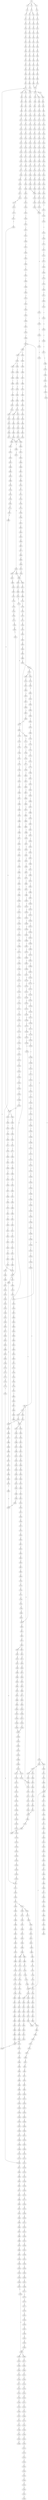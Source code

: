 strict digraph  {
	S0 -> S1 [ label = A ];
	S0 -> S2 [ label = C ];
	S0 -> S3 [ label = T ];
	S1 -> S4 [ label = C ];
	S2 -> S5 [ label = C ];
	S3 -> S6 [ label = C ];
	S4 -> S7 [ label = C ];
	S5 -> S8 [ label = G ];
	S5 -> S9 [ label = C ];
	S6 -> S10 [ label = C ];
	S7 -> S11 [ label = C ];
	S8 -> S12 [ label = G ];
	S9 -> S13 [ label = C ];
	S10 -> S14 [ label = C ];
	S11 -> S15 [ label = C ];
	S12 -> S16 [ label = C ];
	S13 -> S17 [ label = C ];
	S14 -> S18 [ label = C ];
	S15 -> S19 [ label = C ];
	S16 -> S20 [ label = A ];
	S17 -> S21 [ label = A ];
	S18 -> S22 [ label = A ];
	S19 -> S23 [ label = C ];
	S20 -> S24 [ label = C ];
	S21 -> S25 [ label = C ];
	S22 -> S26 [ label = C ];
	S23 -> S27 [ label = T ];
	S24 -> S28 [ label = T ];
	S25 -> S29 [ label = T ];
	S26 -> S30 [ label = T ];
	S27 -> S31 [ label = T ];
	S28 -> S32 [ label = T ];
	S29 -> S33 [ label = T ];
	S30 -> S34 [ label = T ];
	S31 -> S35 [ label = C ];
	S32 -> S36 [ label = C ];
	S33 -> S37 [ label = T ];
	S34 -> S38 [ label = G ];
	S35 -> S39 [ label = A ];
	S36 -> S40 [ label = A ];
	S37 -> S41 [ label = A ];
	S38 -> S42 [ label = A ];
	S39 -> S43 [ label = G ];
	S40 -> S44 [ label = G ];
	S41 -> S45 [ label = G ];
	S42 -> S46 [ label = G ];
	S43 -> S47 [ label = A ];
	S44 -> S48 [ label = C ];
	S45 -> S49 [ label = C ];
	S46 -> S50 [ label = C ];
	S47 -> S51 [ label = G ];
	S48 -> S52 [ label = C ];
	S49 -> S53 [ label = C ];
	S50 -> S54 [ label = C ];
	S51 -> S55 [ label = G ];
	S52 -> S56 [ label = G ];
	S53 -> S57 [ label = G ];
	S54 -> S58 [ label = G ];
	S55 -> S59 [ label = T ];
	S56 -> S60 [ label = C ];
	S57 -> S61 [ label = T ];
	S58 -> S62 [ label = C ];
	S59 -> S63 [ label = C ];
	S60 -> S64 [ label = C ];
	S61 -> S65 [ label = C ];
	S62 -> S66 [ label = C ];
	S63 -> S67 [ label = C ];
	S64 -> S68 [ label = C ];
	S65 -> S69 [ label = C ];
	S66 -> S70 [ label = C ];
	S67 -> S71 [ label = C ];
	S68 -> S72 [ label = C ];
	S69 -> S73 [ label = C ];
	S70 -> S72 [ label = C ];
	S71 -> S74 [ label = T ];
	S71 -> S75 [ label = A ];
	S71 -> S76 [ label = G ];
	S72 -> S77 [ label = T ];
	S73 -> S78 [ label = A ];
	S74 -> S79 [ label = T ];
	S75 -> S80 [ label = G ];
	S76 -> S81 [ label = G ];
	S77 -> S82 [ label = T ];
	S77 -> S83 [ label = C ];
	S78 -> S84 [ label = C ];
	S79 -> S85 [ label = C ];
	S80 -> S86 [ label = A ];
	S81 -> S87 [ label = A ];
	S82 -> S88 [ label = C ];
	S83 -> S89 [ label = C ];
	S84 -> S90 [ label = C ];
	S85 -> S91 [ label = T ];
	S86 -> S92 [ label = G ];
	S87 -> S93 [ label = G ];
	S88 -> S94 [ label = A ];
	S89 -> S95 [ label = A ];
	S90 -> S96 [ label = A ];
	S91 -> S97 [ label = C ];
	S92 -> S98 [ label = C ];
	S93 -> S99 [ label = G ];
	S94 -> S100 [ label = C ];
	S95 -> S101 [ label = C ];
	S96 -> S102 [ label = C ];
	S97 -> S103 [ label = G ];
	S98 -> S104 [ label = C ];
	S99 -> S105 [ label = C ];
	S100 -> S106 [ label = G ];
	S101 -> S107 [ label = C ];
	S102 -> S108 [ label = C ];
	S103 -> S109 [ label = T ];
	S104 -> S110 [ label = A ];
	S105 -> S111 [ label = G ];
	S106 -> S112 [ label = C ];
	S107 -> S113 [ label = C ];
	S108 -> S114 [ label = G ];
	S109 -> S115 [ label = A ];
	S110 -> S116 [ label = C ];
	S111 -> S117 [ label = T ];
	S112 -> S118 [ label = T ];
	S113 -> S119 [ label = G ];
	S114 -> S120 [ label = A ];
	S115 -> S121 [ label = C ];
	S116 -> S122 [ label = G ];
	S117 -> S123 [ label = G ];
	S118 -> S124 [ label = C ];
	S119 -> S125 [ label = C ];
	S120 -> S126 [ label = T ];
	S121 -> S127 [ label = G ];
	S122 -> S128 [ label = G ];
	S123 -> S129 [ label = G ];
	S124 -> S130 [ label = C ];
	S125 -> S131 [ label = C ];
	S126 -> S132 [ label = C ];
	S127 -> S133 [ label = G ];
	S128 -> S134 [ label = T ];
	S129 -> S135 [ label = T ];
	S130 -> S136 [ label = G ];
	S131 -> S137 [ label = G ];
	S132 -> S138 [ label = G ];
	S133 -> S139 [ label = C ];
	S134 -> S140 [ label = T ];
	S135 -> S141 [ label = A ];
	S136 -> S142 [ label = G ];
	S137 -> S143 [ label = G ];
	S138 -> S144 [ label = G ];
	S139 -> S145 [ label = T ];
	S140 -> S146 [ label = A ];
	S141 -> S147 [ label = T ];
	S142 -> S148 [ label = T ];
	S143 -> S149 [ label = T ];
	S144 -> S150 [ label = T ];
	S145 -> S151 [ label = A ];
	S146 -> S152 [ label = C ];
	S147 -> S153 [ label = G ];
	S148 -> S154 [ label = T ];
	S149 -> S155 [ label = C ];
	S150 -> S156 [ label = T ];
	S151 -> S157 [ label = C ];
	S152 -> S158 [ label = T ];
	S153 -> S159 [ label = A ];
	S154 -> S160 [ label = G ];
	S155 -> S161 [ label = C ];
	S156 -> S162 [ label = C ];
	S157 -> S163 [ label = T ];
	S158 -> S164 [ label = G ];
	S159 -> S165 [ label = G ];
	S160 -> S166 [ label = C ];
	S161 -> S167 [ label = C ];
	S162 -> S168 [ label = C ];
	S163 -> S169 [ label = G ];
	S164 -> S170 [ label = C ];
	S165 -> S171 [ label = C ];
	S166 -> S172 [ label = A ];
	S167 -> S173 [ label = A ];
	S168 -> S174 [ label = A ];
	S169 -> S175 [ label = G ];
	S170 -> S176 [ label = A ];
	S171 -> S177 [ label = G ];
	S172 -> S178 [ label = C ];
	S173 -> S179 [ label = G ];
	S174 -> S180 [ label = G ];
	S175 -> S181 [ label = T ];
	S176 -> S182 [ label = G ];
	S177 -> S183 [ label = G ];
	S178 -> S184 [ label = T ];
	S179 -> S185 [ label = T ];
	S180 -> S186 [ label = T ];
	S181 -> S187 [ label = G ];
	S182 -> S188 [ label = A ];
	S183 -> S189 [ label = T ];
	S184 -> S190 [ label = G ];
	S185 -> S191 [ label = G ];
	S186 -> S192 [ label = G ];
	S187 -> S193 [ label = C ];
	S188 -> S194 [ label = C ];
	S189 -> S195 [ label = C ];
	S190 -> S196 [ label = G ];
	S191 -> S197 [ label = G ];
	S192 -> S198 [ label = G ];
	S193 -> S199 [ label = T ];
	S194 -> S200 [ label = G ];
	S195 -> S201 [ label = G ];
	S196 -> S202 [ label = T ];
	S197 -> S203 [ label = T ];
	S198 -> S204 [ label = T ];
	S199 -> S205 [ label = A ];
	S200 -> S206 [ label = G ];
	S201 -> S207 [ label = C ];
	S202 -> S208 [ label = C ];
	S203 -> S209 [ label = C ];
	S204 -> S209 [ label = C ];
	S205 -> S210 [ label = C ];
	S206 -> S211 [ label = A ];
	S207 -> S212 [ label = A ];
	S208 -> S213 [ label = G ];
	S209 -> S214 [ label = G ];
	S210 -> S215 [ label = T ];
	S211 -> S216 [ label = C ];
	S212 -> S217 [ label = C ];
	S213 -> S218 [ label = T ];
	S214 -> S219 [ label = T ];
	S215 -> S220 [ label = G ];
	S216 -> S221 [ label = A ];
	S217 -> S222 [ label = G ];
	S218 -> S223 [ label = C ];
	S219 -> S224 [ label = C ];
	S220 -> S225 [ label = T ];
	S221 -> S226 [ label = C ];
	S222 -> S227 [ label = C ];
	S223 -> S228 [ label = C ];
	S224 -> S228 [ label = C ];
	S225 -> S229 [ label = A ];
	S226 -> S230 [ label = A ];
	S227 -> S231 [ label = G ];
	S228 -> S232 [ label = G ];
	S229 -> S233 [ label = A ];
	S230 -> S234 [ label = C ];
	S231 -> S235 [ label = C ];
	S232 -> S236 [ label = T ];
	S233 -> S237 [ label = C ];
	S234 -> S238 [ label = C ];
	S235 -> S239 [ label = G ];
	S236 -> S240 [ label = C ];
	S237 -> S241 [ label = A ];
	S238 -> S242 [ label = T ];
	S239 -> S243 [ label = C ];
	S239 -> S244 [ label = G ];
	S240 -> S245 [ label = A ];
	S241 -> S246 [ label = C ];
	S242 -> S247 [ label = C ];
	S243 -> S248 [ label = G ];
	S244 -> S249 [ label = C ];
	S245 -> S250 [ label = C ];
	S246 -> S251 [ label = A ];
	S247 -> S252 [ label = T ];
	S248 -> S253 [ label = T ];
	S249 -> S254 [ label = T ];
	S250 -> S255 [ label = C ];
	S251 -> S256 [ label = C ];
	S252 -> S257 [ label = A ];
	S253 -> S258 [ label = C ];
	S254 -> S259 [ label = G ];
	S255 -> S260 [ label = C ];
	S255 -> S261 [ label = G ];
	S256 -> S262 [ label = G ];
	S257 -> S263 [ label = G ];
	S258 -> S264 [ label = G ];
	S259 -> S265 [ label = G ];
	S260 -> S266 [ label = T ];
	S261 -> S267 [ label = A ];
	S262 -> S268 [ label = C ];
	S263 -> S269 [ label = A ];
	S264 -> S270 [ label = A ];
	S265 -> S271 [ label = A ];
	S266 -> S272 [ label = G ];
	S267 -> S273 [ label = A ];
	S267 -> S274 [ label = G ];
	S268 -> S275 [ label = T ];
	S269 -> S276 [ label = A ];
	S270 -> S277 [ label = C ];
	S271 -> S278 [ label = A ];
	S272 -> S279 [ label = T ];
	S273 -> S280 [ label = T ];
	S274 -> S281 [ label = T ];
	S275 -> S282 [ label = C ];
	S276 -> S283 [ label = C ];
	S277 -> S284 [ label = G ];
	S278 -> S285 [ label = T ];
	S279 -> S286 [ label = C ];
	S280 -> S287 [ label = C ];
	S281 -> S288 [ label = C ];
	S282 -> S289 [ label = C ];
	S283 -> S290 [ label = G ];
	S284 -> S291 [ label = C ];
	S285 -> S292 [ label = G ];
	S286 -> S293 [ label = C ];
	S287 -> S294 [ label = C ];
	S288 -> S295 [ label = C ];
	S289 -> S296 [ label = T ];
	S290 -> S297 [ label = A ];
	S291 -> S298 [ label = G ];
	S292 -> S299 [ label = G ];
	S293 -> S300 [ label = T ];
	S294 -> S301 [ label = T ];
	S295 -> S302 [ label = A ];
	S295 -> S303 [ label = T ];
	S296 -> S304 [ label = A ];
	S297 -> S305 [ label = G ];
	S298 -> S306 [ label = C ];
	S299 -> S307 [ label = G ];
	S300 -> S308 [ label = A ];
	S300 -> S309 [ label = T ];
	S301 -> S310 [ label = C ];
	S302 -> S311 [ label = G ];
	S303 -> S312 [ label = C ];
	S304 -> S313 [ label = G ];
	S305 -> S314 [ label = G ];
	S306 -> S315 [ label = C ];
	S307 -> S316 [ label = G ];
	S308 -> S317 [ label = C ];
	S309 -> S318 [ label = G ];
	S310 -> S319 [ label = G ];
	S311 -> S320 [ label = T ];
	S311 -> S321 [ label = C ];
	S312 -> S322 [ label = G ];
	S313 -> S323 [ label = A ];
	S314 -> S324 [ label = T ];
	S315 -> S325 [ label = T ];
	S316 -> S326 [ label = T ];
	S317 -> S327 [ label = T ];
	S318 -> S328 [ label = A ];
	S318 -> S329 [ label = T ];
	S319 -> S330 [ label = A ];
	S320 -> S331 [ label = A ];
	S321 -> S332 [ label = T ];
	S322 -> S333 [ label = A ];
	S323 -> S334 [ label = A ];
	S324 -> S335 [ label = G ];
	S325 -> S336 [ label = C ];
	S326 -> S337 [ label = C ];
	S327 -> S338 [ label = A ];
	S328 -> S339 [ label = A ];
	S329 -> S340 [ label = A ];
	S330 -> S341 [ label = A ];
	S331 -> S342 [ label = G ];
	S332 -> S343 [ label = T ];
	S333 -> S344 [ label = A ];
	S334 -> S345 [ label = C ];
	S335 -> S346 [ label = T ];
	S336 -> S347 [ label = G ];
	S337 -> S348 [ label = C ];
	S338 -> S349 [ label = C ];
	S339 -> S350 [ label = C ];
	S340 -> S351 [ label = G ];
	S341 -> S352 [ label = C ];
	S342 -> S353 [ label = G ];
	S342 -> S354 [ label = C ];
	S343 -> S355 [ label = C ];
	S344 -> S352 [ label = C ];
	S345 -> S356 [ label = T ];
	S346 -> S357 [ label = C ];
	S347 -> S358 [ label = G ];
	S348 -> S359 [ label = G ];
	S349 -> S360 [ label = C ];
	S350 -> S361 [ label = T ];
	S351 -> S362 [ label = G ];
	S352 -> S363 [ label = T ];
	S353 -> S364 [ label = G ];
	S354 -> S365 [ label = T ];
	S355 -> S366 [ label = A ];
	S356 -> S367 [ label = T ];
	S357 -> S368 [ label = C ];
	S358 -> S369 [ label = G ];
	S359 -> S370 [ label = C ];
	S360 -> S371 [ label = A ];
	S361 -> S372 [ label = T ];
	S362 -> S373 [ label = A ];
	S363 -> S374 [ label = T ];
	S364 -> S375 [ label = T ];
	S365 -> S376 [ label = C ];
	S366 -> S377 [ label = C ];
	S367 -> S378 [ label = C ];
	S368 -> S379 [ label = C ];
	S369 -> S380 [ label = C ];
	S370 -> S381 [ label = C ];
	S371 -> S382 [ label = G ];
	S372 -> S383 [ label = C ];
	S373 -> S384 [ label = G ];
	S374 -> S385 [ label = C ];
	S375 -> S386 [ label = C ];
	S376 -> S387 [ label = C ];
	S377 -> S388 [ label = G ];
	S378 -> S389 [ label = A ];
	S379 -> S390 [ label = T ];
	S380 -> S391 [ label = T ];
	S381 -> S392 [ label = G ];
	S382 -> S393 [ label = G ];
	S383 -> S394 [ label = A ];
	S384 -> S395 [ label = A ];
	S385 -> S396 [ label = A ];
	S386 -> S397 [ label = A ];
	S387 -> S398 [ label = A ];
	S388 -> S399 [ label = C ];
	S389 -> S400 [ label = A ];
	S390 -> S401 [ label = G ];
	S391 -> S402 [ label = C ];
	S392 -> S403 [ label = G ];
	S393 -> S404 [ label = A ];
	S394 -> S400 [ label = A ];
	S395 -> S405 [ label = G ];
	S396 -> S400 [ label = A ];
	S397 -> S406 [ label = C ];
	S398 -> S407 [ label = C ];
	S399 -> S408 [ label = C ];
	S400 -> S409 [ label = C ];
	S401 -> S410 [ label = T ];
	S402 -> S411 [ label = A ];
	S403 -> S412 [ label = A ];
	S404 -> S413 [ label = G ];
	S405 -> S414 [ label = G ];
	S406 -> S415 [ label = T ];
	S407 -> S416 [ label = C ];
	S408 -> S417 [ label = C ];
	S409 -> S418 [ label = C ];
	S409 -> S419 [ label = T ];
	S410 -> S420 [ label = C ];
	S411 -> S421 [ label = C ];
	S412 -> S422 [ label = A ];
	S413 -> S423 [ label = A ];
	S414 -> S424 [ label = T ];
	S415 -> S425 [ label = C ];
	S416 -> S426 [ label = G ];
	S417 -> S427 [ label = T ];
	S418 -> S428 [ label = G ];
	S419 -> S429 [ label = G ];
	S420 -> S430 [ label = C ];
	S421 -> S431 [ label = G ];
	S422 -> S432 [ label = C ];
	S423 -> S433 [ label = G ];
	S424 -> S434 [ label = C ];
	S425 -> S435 [ label = G ];
	S426 -> S436 [ label = G ];
	S427 -> S437 [ label = T ];
	S428 -> S438 [ label = G ];
	S429 -> S439 [ label = G ];
	S429 -> S440 [ label = C ];
	S430 -> S300 [ label = T ];
	S431 -> S441 [ label = T ];
	S432 -> S442 [ label = T ];
	S433 -> S443 [ label = T ];
	S434 -> S444 [ label = C ];
	S435 -> S445 [ label = C ];
	S436 -> S446 [ label = A ];
	S437 -> S447 [ label = C ];
	S438 -> S448 [ label = C ];
	S439 -> S449 [ label = C ];
	S440 -> S450 [ label = C ];
	S441 -> S451 [ label = C ];
	S442 -> S452 [ label = G ];
	S443 -> S453 [ label = C ];
	S444 -> S71 [ label = C ];
	S445 -> S454 [ label = T ];
	S446 -> S455 [ label = C ];
	S447 -> S456 [ label = A ];
	S448 -> S457 [ label = C ];
	S449 -> S458 [ label = C ];
	S450 -> S459 [ label = C ];
	S451 -> S460 [ label = C ];
	S452 -> S461 [ label = C ];
	S453 -> S462 [ label = A ];
	S454 -> S463 [ label = T ];
	S455 -> S464 [ label = G ];
	S456 -> S465 [ label = T ];
	S457 -> S466 [ label = C ];
	S458 -> S467 [ label = C ];
	S459 -> S468 [ label = T ];
	S460 -> S469 [ label = A ];
	S461 -> S470 [ label = A ];
	S462 -> S471 [ label = G ];
	S463 -> S472 [ label = C ];
	S464 -> S473 [ label = T ];
	S465 -> S474 [ label = C ];
	S466 -> S475 [ label = A ];
	S467 -> S476 [ label = A ];
	S468 -> S477 [ label = A ];
	S469 -> S478 [ label = G ];
	S470 -> S479 [ label = A ];
	S471 -> S480 [ label = G ];
	S472 -> S481 [ label = A ];
	S473 -> S482 [ label = C ];
	S474 -> S483 [ label = C ];
	S475 -> S484 [ label = G ];
	S476 -> S485 [ label = G ];
	S477 -> S486 [ label = G ];
	S478 -> S487 [ label = C ];
	S479 -> S488 [ label = C ];
	S480 -> S489 [ label = A ];
	S481 -> S490 [ label = T ];
	S482 -> S491 [ label = G ];
	S483 -> S492 [ label = A ];
	S484 -> S493 [ label = T ];
	S485 -> S494 [ label = G ];
	S486 -> S495 [ label = G ];
	S487 -> S496 [ label = T ];
	S487 -> S497 [ label = G ];
	S488 -> S498 [ label = C ];
	S489 -> S499 [ label = C ];
	S490 -> S500 [ label = C ];
	S491 -> S501 [ label = T ];
	S492 -> S502 [ label = G ];
	S493 -> S503 [ label = T ];
	S494 -> S504 [ label = T ];
	S495 -> S505 [ label = T ];
	S496 -> S343 [ label = T ];
	S497 -> S506 [ label = A ];
	S498 -> S507 [ label = A ];
	S499 -> S508 [ label = C ];
	S500 -> S509 [ label = C ];
	S501 -> S510 [ label = G ];
	S502 -> S511 [ label = A ];
	S503 -> S512 [ label = G ];
	S504 -> S513 [ label = G ];
	S505 -> S514 [ label = G ];
	S506 -> S515 [ label = G ];
	S507 -> S516 [ label = G ];
	S508 -> S517 [ label = A ];
	S509 -> S492 [ label = A ];
	S510 -> S518 [ label = A ];
	S511 -> S519 [ label = A ];
	S512 -> S520 [ label = T ];
	S513 -> S521 [ label = C ];
	S513 -> S522 [ label = G ];
	S514 -> S523 [ label = T ];
	S515 -> S524 [ label = T ];
	S516 -> S525 [ label = A ];
	S517 -> S526 [ label = G ];
	S518 -> S527 [ label = C ];
	S519 -> S528 [ label = C ];
	S520 -> S529 [ label = G ];
	S521 -> S530 [ label = G ];
	S522 -> S531 [ label = G ];
	S523 -> S532 [ label = G ];
	S524 -> S533 [ label = C ];
	S525 -> S534 [ label = A ];
	S526 -> S535 [ label = T ];
	S527 -> S536 [ label = C ];
	S528 -> S537 [ label = C ];
	S529 -> S538 [ label = C ];
	S530 -> S539 [ label = C ];
	S531 -> S540 [ label = C ];
	S532 -> S541 [ label = C ];
	S533 -> S542 [ label = C ];
	S533 -> S543 [ label = T ];
	S534 -> S544 [ label = C ];
	S535 -> S545 [ label = C ];
	S536 -> S546 [ label = G ];
	S537 -> S547 [ label = A ];
	S537 -> S548 [ label = G ];
	S538 -> S549 [ label = G ];
	S539 -> S550 [ label = G ];
	S540 -> S551 [ label = T ];
	S541 -> S552 [ label = G ];
	S542 -> S553 [ label = C ];
	S543 -> S554 [ label = C ];
	S544 -> S555 [ label = A ];
	S545 -> S556 [ label = T ];
	S546 -> S557 [ label = G ];
	S547 -> S558 [ label = G ];
	S547 -> S559 [ label = C ];
	S548 -> S560 [ label = G ];
	S549 -> S561 [ label = T ];
	S550 -> S562 [ label = T ];
	S551 -> S563 [ label = T ];
	S552 -> S564 [ label = T ];
	S553 -> S565 [ label = T ];
	S553 -> S566 [ label = G ];
	S554 -> S567 [ label = G ];
	S555 -> S568 [ label = G ];
	S556 -> S569 [ label = C ];
	S557 -> S570 [ label = T ];
	S558 -> S571 [ label = A ];
	S559 -> S572 [ label = C ];
	S560 -> S573 [ label = A ];
	S561 -> S574 [ label = C ];
	S562 -> S575 [ label = C ];
	S563 -> S576 [ label = C ];
	S564 -> S577 [ label = C ];
	S565 -> S578 [ label = C ];
	S566 -> S579 [ label = C ];
	S567 -> S580 [ label = T ];
	S568 -> S581 [ label = C ];
	S569 -> S582 [ label = T ];
	S570 -> S583 [ label = C ];
	S571 -> S584 [ label = C ];
	S572 -> S585 [ label = A ];
	S573 -> S586 [ label = C ];
	S574 -> S587 [ label = G ];
	S575 -> S588 [ label = G ];
	S576 -> S589 [ label = G ];
	S577 -> S587 [ label = G ];
	S578 -> S590 [ label = C ];
	S579 -> S591 [ label = C ];
	S580 -> S592 [ label = C ];
	S581 -> S593 [ label = C ];
	S582 -> S594 [ label = G ];
	S583 -> S595 [ label = G ];
	S584 -> S596 [ label = T ];
	S585 -> S597 [ label = C ];
	S586 -> S598 [ label = G ];
	S587 -> S599 [ label = A ];
	S588 -> S600 [ label = T ];
	S589 -> S601 [ label = A ];
	S590 -> S602 [ label = G ];
	S591 -> S603 [ label = T ];
	S592 -> S604 [ label = T ];
	S593 -> S605 [ label = G ];
	S594 -> S606 [ label = T ];
	S595 -> S607 [ label = C ];
	S596 -> S608 [ label = C ];
	S597 -> S609 [ label = C ];
	S598 -> S610 [ label = C ];
	S599 -> S611 [ label = A ];
	S600 -> S612 [ label = G ];
	S601 -> S613 [ label = A ];
	S602 -> S614 [ label = G ];
	S603 -> S615 [ label = G ];
	S604 -> S616 [ label = G ];
	S605 -> S617 [ label = T ];
	S606 -> S618 [ label = A ];
	S607 -> S619 [ label = G ];
	S608 -> S620 [ label = C ];
	S609 -> S621 [ label = C ];
	S610 -> S622 [ label = C ];
	S611 -> S623 [ label = C ];
	S612 -> S624 [ label = C ];
	S613 -> S625 [ label = C ];
	S614 -> S626 [ label = T ];
	S615 -> S627 [ label = T ];
	S616 -> S628 [ label = T ];
	S617 -> S629 [ label = C ];
	S619 -> S630 [ label = T ];
	S620 -> S631 [ label = C ];
	S621 -> S632 [ label = C ];
	S622 -> S633 [ label = C ];
	S623 -> S634 [ label = C ];
	S623 -> S635 [ label = A ];
	S624 -> S636 [ label = A ];
	S625 -> S637 [ label = A ];
	S626 -> S638 [ label = C ];
	S627 -> S639 [ label = C ];
	S628 -> S640 [ label = T ];
	S629 -> S641 [ label = C ];
	S630 -> S642 [ label = A ];
	S631 -> S643 [ label = A ];
	S632 -> S644 [ label = T ];
	S633 -> S645 [ label = A ];
	S634 -> S646 [ label = T ];
	S635 -> S647 [ label = C ];
	S636 -> S648 [ label = T ];
	S637 -> S649 [ label = C ];
	S638 -> S650 [ label = T ];
	S639 -> S651 [ label = G ];
	S640 -> S652 [ label = C ];
	S641 -> S653 [ label = T ];
	S642 -> S654 [ label = G ];
	S643 -> S655 [ label = T ];
	S644 -> S656 [ label = T ];
	S645 -> S657 [ label = T ];
	S646 -> S658 [ label = T ];
	S646 -> S659 [ label = G ];
	S647 -> S660 [ label = C ];
	S648 -> S661 [ label = C ];
	S649 -> S662 [ label = G ];
	S650 -> S663 [ label = G ];
	S651 -> S664 [ label = C ];
	S652 -> S665 [ label = C ];
	S653 -> S666 [ label = C ];
	S654 -> S667 [ label = C ];
	S655 -> S668 [ label = C ];
	S656 -> S669 [ label = C ];
	S657 -> S670 [ label = C ];
	S658 -> S671 [ label = C ];
	S659 -> S672 [ label = T ];
	S660 -> S673 [ label = C ];
	S661 -> S674 [ label = C ];
	S662 -> S675 [ label = C ];
	S663 -> S676 [ label = G ];
	S664 -> S677 [ label = G ];
	S665 -> S678 [ label = G ];
	S666 -> S679 [ label = T ];
	S667 -> S680 [ label = C ];
	S668 -> S681 [ label = T ];
	S669 -> S682 [ label = C ];
	S669 -> S683 [ label = G ];
	S670 -> S684 [ label = G ];
	S671 -> S685 [ label = G ];
	S672 -> S686 [ label = C ];
	S673 -> S687 [ label = G ];
	S674 -> S688 [ label = G ];
	S675 -> S689 [ label = G ];
	S676 -> S690 [ label = A ];
	S677 -> S691 [ label = C ];
	S678 -> S692 [ label = T ];
	S679 -> S693 [ label = G ];
	S680 -> S694 [ label = G ];
	S681 -> S695 [ label = G ];
	S682 -> S696 [ label = T ];
	S683 -> S697 [ label = A ];
	S684 -> S698 [ label = T ];
	S685 -> S699 [ label = T ];
	S686 -> S700 [ label = G ];
	S687 -> S701 [ label = T ];
	S688 -> S702 [ label = C ];
	S689 -> S703 [ label = C ];
	S690 -> S704 [ label = G ];
	S691 -> S705 [ label = G ];
	S691 -> S706 [ label = A ];
	S692 -> S707 [ label = G ];
	S693 -> S708 [ label = T ];
	S694 -> S709 [ label = C ];
	S695 -> S710 [ label = C ];
	S696 -> S711 [ label = G ];
	S697 -> S712 [ label = T ];
	S698 -> S713 [ label = C ];
	S699 -> S714 [ label = A ];
	S700 -> S715 [ label = C ];
	S701 -> S716 [ label = A ];
	S702 -> S717 [ label = A ];
	S703 -> S718 [ label = A ];
	S704 -> S719 [ label = G ];
	S705 -> S720 [ label = A ];
	S706 -> S721 [ label = A ];
	S707 -> S722 [ label = G ];
	S708 -> S723 [ label = C ];
	S709 -> S724 [ label = T ];
	S710 -> S725 [ label = C ];
	S711 -> S726 [ label = T ];
	S712 -> S727 [ label = C ];
	S713 -> S728 [ label = C ];
	S714 -> S729 [ label = C ];
	S715 -> S677 [ label = G ];
	S716 -> S730 [ label = C ];
	S717 -> S731 [ label = C ];
	S718 -> S732 [ label = C ];
	S719 -> S733 [ label = G ];
	S720 -> S734 [ label = G ];
	S721 -> S735 [ label = C ];
	S722 -> S736 [ label = C ];
	S723 -> S737 [ label = G ];
	S724 -> S738 [ label = G ];
	S725 -> S739 [ label = A ];
	S726 -> S740 [ label = C ];
	S727 -> S741 [ label = G ];
	S728 -> S742 [ label = T ];
	S729 -> S743 [ label = T ];
	S730 -> S744 [ label = G ];
	S731 -> S745 [ label = G ];
	S732 -> S746 [ label = G ];
	S733 -> S747 [ label = T ];
	S734 -> S748 [ label = C ];
	S735 -> S749 [ label = C ];
	S736 -> S750 [ label = C ];
	S737 -> S751 [ label = T ];
	S738 -> S752 [ label = G ];
	S739 -> S753 [ label = G ];
	S740 -> S754 [ label = C ];
	S741 -> S755 [ label = T ];
	S742 -> S756 [ label = C ];
	S743 -> S757 [ label = T ];
	S744 -> S758 [ label = T ];
	S745 -> S759 [ label = T ];
	S746 -> S760 [ label = T ];
	S747 -> S761 [ label = G ];
	S748 -> S762 [ label = A ];
	S749 -> S763 [ label = C ];
	S750 -> S764 [ label = C ];
	S751 -> S765 [ label = G ];
	S752 -> S766 [ label = A ];
	S753 -> S767 [ label = T ];
	S754 -> S768 [ label = T ];
	S755 -> S769 [ label = T ];
	S756 -> S770 [ label = T ];
	S757 -> S771 [ label = C ];
	S758 -> S772 [ label = C ];
	S759 -> S773 [ label = C ];
	S760 -> S774 [ label = C ];
	S761 -> S775 [ label = T ];
	S762 -> S776 [ label = G ];
	S763 -> S777 [ label = G ];
	S764 -> S778 [ label = G ];
	S765 -> S779 [ label = G ];
	S766 -> S780 [ label = A ];
	S767 -> S781 [ label = C ];
	S768 -> S309 [ label = T ];
	S769 -> S782 [ label = T ];
	S770 -> S783 [ label = T ];
	S771 -> S784 [ label = A ];
	S772 -> S785 [ label = C ];
	S773 -> S786 [ label = G ];
	S774 -> S787 [ label = C ];
	S775 -> S788 [ label = T ];
	S776 -> S789 [ label = T ];
	S777 -> S790 [ label = T ];
	S778 -> S791 [ label = T ];
	S779 -> S792 [ label = T ];
	S780 -> S793 [ label = G ];
	S781 -> S794 [ label = G ];
	S782 -> S795 [ label = G ];
	S783 -> S796 [ label = C ];
	S784 -> S797 [ label = A ];
	S785 -> S798 [ label = A ];
	S786 -> S799 [ label = A ];
	S787 -> S800 [ label = A ];
	S788 -> S801 [ label = C ];
	S789 -> S802 [ label = G ];
	S790 -> S803 [ label = A ];
	S791 -> S804 [ label = C ];
	S792 -> S805 [ label = A ];
	S793 -> S806 [ label = A ];
	S794 -> S807 [ label = T ];
	S795 -> S808 [ label = T ];
	S796 -> S809 [ label = T ];
	S797 -> S810 [ label = G ];
	S798 -> S811 [ label = G ];
	S799 -> S812 [ label = G ];
	S800 -> S478 [ label = G ];
	S801 -> S813 [ label = C ];
	S802 -> S814 [ label = C ];
	S803 -> S815 [ label = C ];
	S804 -> S816 [ label = C ];
	S805 -> S817 [ label = C ];
	S806 -> S818 [ label = A ];
	S807 -> S819 [ label = A ];
	S808 -> S820 [ label = A ];
	S809 -> S821 [ label = C ];
	S810 -> S822 [ label = C ];
	S811 -> S487 [ label = C ];
	S812 -> S823 [ label = C ];
	S813 -> S824 [ label = A ];
	S814 -> S825 [ label = A ];
	S815 -> S826 [ label = A ];
	S816 -> S827 [ label = A ];
	S817 -> S828 [ label = C ];
	S818 -> S829 [ label = C ];
	S819 -> S830 [ label = A ];
	S820 -> S831 [ label = G ];
	S821 -> S832 [ label = G ];
	S822 -> S833 [ label = G ];
	S823 -> S834 [ label = G ];
	S824 -> S835 [ label = G ];
	S825 -> S836 [ label = A ];
	S826 -> S837 [ label = G ];
	S827 -> S838 [ label = G ];
	S828 -> S839 [ label = G ];
	S829 -> S840 [ label = G ];
	S830 -> S841 [ label = G ];
	S831 -> S842 [ label = G ];
	S832 -> S843 [ label = G ];
	S833 -> S844 [ label = A ];
	S834 -> S845 [ label = A ];
	S835 -> S846 [ label = C ];
	S836 -> S847 [ label = C ];
	S837 -> S848 [ label = C ];
	S838 -> S849 [ label = T ];
	S839 -> S850 [ label = G ];
	S840 -> S851 [ label = G ];
	S841 -> S852 [ label = A ];
	S842 -> S853 [ label = A ];
	S843 -> S854 [ label = A ];
	S844 -> S855 [ label = G ];
	S845 -> S856 [ label = G ];
	S846 -> S857 [ label = A ];
	S847 -> S858 [ label = A ];
	S848 -> S859 [ label = A ];
	S849 -> S860 [ label = A ];
	S850 -> S861 [ label = T ];
	S851 -> S862 [ label = C ];
	S852 -> S863 [ label = C ];
	S853 -> S864 [ label = A ];
	S854 -> S865 [ label = G ];
	S855 -> S866 [ label = T ];
	S856 -> S867 [ label = T ];
	S857 -> S868 [ label = G ];
	S858 -> S869 [ label = G ];
	S859 -> S870 [ label = G ];
	S860 -> S342 [ label = G ];
	S861 -> S871 [ label = G ];
	S862 -> S872 [ label = A ];
	S863 -> S873 [ label = G ];
	S864 -> S874 [ label = A ];
	S865 -> S875 [ label = A ];
	S866 -> S876 [ label = C ];
	S867 -> S877 [ label = C ];
	S868 -> S878 [ label = A ];
	S869 -> S879 [ label = C ];
	S870 -> S880 [ label = G ];
	S871 -> S881 [ label = G ];
	S872 -> S882 [ label = C ];
	S873 -> S883 [ label = G ];
	S874 -> S884 [ label = G ];
	S875 -> S885 [ label = G ];
	S876 -> S542 [ label = C ];
	S877 -> S886 [ label = G ];
	S878 -> S887 [ label = T ];
	S879 -> S888 [ label = T ];
	S880 -> S889 [ label = T ];
	S881 -> S890 [ label = T ];
	S882 -> S891 [ label = C ];
	S882 -> S892 [ label = T ];
	S883 -> S893 [ label = C ];
	S884 -> S894 [ label = G ];
	S885 -> S895 [ label = G ];
	S886 -> S896 [ label = A ];
	S887 -> S897 [ label = A ];
	S888 -> S898 [ label = A ];
	S889 -> S899 [ label = G ];
	S890 -> S900 [ label = T ];
	S891 -> S901 [ label = G ];
	S892 -> S902 [ label = G ];
	S893 -> S903 [ label = T ];
	S894 -> S904 [ label = T ];
	S895 -> S905 [ label = T ];
	S896 -> S906 [ label = A ];
	S897 -> S907 [ label = A ];
	S898 -> S908 [ label = C ];
	S899 -> S909 [ label = C ];
	S900 -> S910 [ label = A ];
	S901 -> S911 [ label = G ];
	S902 -> S912 [ label = G ];
	S903 -> S913 [ label = C ];
	S904 -> S914 [ label = C ];
	S905 -> S434 [ label = C ];
	S906 -> S915 [ label = C ];
	S907 -> S916 [ label = A ];
	S908 -> S917 [ label = G ];
	S909 -> S918 [ label = A ];
	S910 -> S919 [ label = G ];
	S911 -> S920 [ label = G ];
	S912 -> S921 [ label = G ];
	S913 -> S922 [ label = T ];
	S914 -> S923 [ label = C ];
	S915 -> S924 [ label = C ];
	S916 -> S925 [ label = A ];
	S917 -> S926 [ label = A ];
	S918 -> S927 [ label = C ];
	S919 -> S928 [ label = A ];
	S920 -> S929 [ label = A ];
	S921 -> S930 [ label = A ];
	S922 -> S931 [ label = C ];
	S923 -> S932 [ label = C ];
	S924 -> S646 [ label = T ];
	S925 -> S933 [ label = A ];
	S926 -> S934 [ label = G ];
	S927 -> S935 [ label = G ];
	S928 -> S936 [ label = A ];
	S929 -> S937 [ label = A ];
	S930 -> S938 [ label = A ];
	S931 -> S939 [ label = G ];
	S932 -> S940 [ label = G ];
	S933 -> S941 [ label = C ];
	S934 -> S942 [ label = A ];
	S935 -> S943 [ label = C ];
	S936 -> S944 [ label = G ];
	S937 -> S945 [ label = T ];
	S938 -> S946 [ label = C ];
	S939 -> S947 [ label = A ];
	S940 -> S948 [ label = A ];
	S941 -> S949 [ label = T ];
	S942 -> S950 [ label = A ];
	S943 -> S951 [ label = G ];
	S944 -> S952 [ label = G ];
	S945 -> S953 [ label = T ];
	S946 -> S954 [ label = T ];
	S947 -> S955 [ label = A ];
	S948 -> S956 [ label = A ];
	S949 -> S957 [ label = T ];
	S950 -> S958 [ label = C ];
	S951 -> S959 [ label = G ];
	S952 -> S960 [ label = G ];
	S953 -> S961 [ label = G ];
	S954 -> S962 [ label = G ];
	S955 -> S963 [ label = G ];
	S956 -> S964 [ label = G ];
	S957 -> S965 [ label = T ];
	S958 -> S966 [ label = T ];
	S959 -> S967 [ label = T ];
	S960 -> S968 [ label = G ];
	S961 -> S969 [ label = A ];
	S962 -> S970 [ label = G ];
	S963 -> S971 [ label = T ];
	S964 -> S972 [ label = T ];
	S965 -> S973 [ label = G ];
	S966 -> S974 [ label = G ];
	S967 -> S975 [ label = G ];
	S968 -> S976 [ label = G ];
	S969 -> S977 [ label = A ];
	S970 -> S978 [ label = A ];
	S971 -> S979 [ label = C ];
	S972 -> S980 [ label = C ];
	S973 -> S981 [ label = C ];
	S974 -> S982 [ label = G ];
	S975 -> S983 [ label = C ];
	S976 -> S984 [ label = T ];
	S977 -> S985 [ label = C ];
	S978 -> S986 [ label = C ];
	S979 -> S987 [ label = G ];
	S980 -> S988 [ label = G ];
	S981 -> S989 [ label = C ];
	S982 -> S990 [ label = C ];
	S983 -> S991 [ label = C ];
	S984 -> S992 [ label = C ];
	S985 -> S993 [ label = C ];
	S986 -> S994 [ label = C ];
	S987 -> S995 [ label = C ];
	S988 -> S996 [ label = A ];
	S989 -> S997 [ label = G ];
	S990 -> S998 [ label = G ];
	S991 -> S999 [ label = G ];
	S992 -> S1000 [ label = C ];
	S993 -> S1001 [ label = C ];
	S994 -> S1002 [ label = C ];
	S995 -> S1003 [ label = G ];
	S996 -> S1004 [ label = G ];
	S997 -> S1005 [ label = T ];
	S998 -> S1006 [ label = C ];
	S999 -> S1007 [ label = C ];
	S1000 -> S1008 [ label = G ];
	S1001 -> S1009 [ label = G ];
	S1002 -> S1010 [ label = G ];
	S1003 -> S1011 [ label = G ];
	S1004 -> S1012 [ label = G ];
	S1005 -> S1013 [ label = A ];
	S1006 -> S1014 [ label = A ];
	S1007 -> S1015 [ label = A ];
	S1008 -> S1016 [ label = T ];
	S1009 -> S1017 [ label = T ];
	S1010 -> S1018 [ label = T ];
	S1011 -> S1019 [ label = C ];
	S1012 -> S1020 [ label = T ];
	S1013 -> S1021 [ label = G ];
	S1014 -> S1022 [ label = G ];
	S1015 -> S1023 [ label = A ];
	S1016 -> S1024 [ label = C ];
	S1017 -> S1025 [ label = C ];
	S1018 -> S1026 [ label = C ];
	S1019 -> S1027 [ label = T ];
	S1020 -> S1028 [ label = A ];
	S1021 -> S1029 [ label = C ];
	S1022 -> S1030 [ label = C ];
	S1023 -> S1031 [ label = C ];
	S1024 -> S1032 [ label = G ];
	S1025 -> S1033 [ label = T ];
	S1026 -> S1034 [ label = T ];
	S1027 -> S1035 [ label = A ];
	S1028 -> S1036 [ label = T ];
	S1029 -> S1037 [ label = C ];
	S1030 -> S1038 [ label = G ];
	S1031 -> S1039 [ label = C ];
	S1032 -> S1040 [ label = G ];
	S1033 -> S1041 [ label = C ];
	S1034 -> S1041 [ label = C ];
	S1035 -> S1042 [ label = T ];
	S1036 -> S1043 [ label = A ];
	S1037 -> S1044 [ label = G ];
	S1038 -> S1045 [ label = G ];
	S1039 -> S1046 [ label = A ];
	S1040 -> S1047 [ label = A ];
	S1041 -> S1048 [ label = G ];
	S1042 -> S1049 [ label = A ];
	S1043 -> S1050 [ label = A ];
	S1044 -> S1051 [ label = G ];
	S1045 -> S1052 [ label = G ];
	S1046 -> S1053 [ label = G ];
	S1047 -> S1054 [ label = A ];
	S1048 -> S1055 [ label = G ];
	S1049 -> S1056 [ label = G ];
	S1050 -> S1057 [ label = G ];
	S1051 -> S1058 [ label = T ];
	S1052 -> S1059 [ label = T ];
	S1053 -> S1060 [ label = T ];
	S1054 -> S1061 [ label = C ];
	S1055 -> S1062 [ label = C ];
	S1056 -> S1063 [ label = T ];
	S1057 -> S1064 [ label = T ];
	S1058 -> S1065 [ label = G ];
	S1059 -> S1066 [ label = G ];
	S1060 -> S1067 [ label = C ];
	S1061 -> S1068 [ label = A ];
	S1061 -> S1069 [ label = T ];
	S1062 -> S1070 [ label = A ];
	S1063 -> S1071 [ label = A ];
	S1064 -> S1072 [ label = C ];
	S1065 -> S1073 [ label = A ];
	S1066 -> S1074 [ label = C ];
	S1067 -> S1075 [ label = G ];
	S1068 -> S1076 [ label = G ];
	S1069 -> S1077 [ label = A ];
	S1070 -> S1078 [ label = C ];
	S1071 -> S1079 [ label = G ];
	S1072 -> S1080 [ label = G ];
	S1073 -> S1081 [ label = C ];
	S1074 -> S1082 [ label = C ];
	S1075 -> S1083 [ label = C ];
	S1076 -> S1084 [ label = G ];
	S1077 -> S1085 [ label = C ];
	S1078 -> S1086 [ label = C ];
	S1079 -> S1087 [ label = C ];
	S1080 -> S1088 [ label = T ];
	S1081 -> S1089 [ label = G ];
	S1082 -> S1090 [ label = G ];
	S1083 -> S1091 [ label = G ];
	S1084 -> S1092 [ label = A ];
	S1085 -> S1093 [ label = A ];
	S1086 -> S1094 [ label = G ];
	S1087 -> S1095 [ label = C ];
	S1088 -> S1096 [ label = G ];
	S1089 -> S1097 [ label = T ];
	S1090 -> S1098 [ label = C ];
	S1091 -> S1099 [ label = C ];
	S1092 -> S1100 [ label = A ];
	S1093 -> S1101 [ label = A ];
	S1094 -> S1102 [ label = A ];
	S1095 -> S1103 [ label = G ];
	S1096 -> S1104 [ label = G ];
	S1097 -> S1105 [ label = G ];
	S1098 -> S1106 [ label = C ];
	S1099 -> S1107 [ label = A ];
	S1100 -> S1108 [ label = T ];
	S1101 -> S1109 [ label = C ];
	S1102 -> S1110 [ label = G ];
	S1102 -> S1111 [ label = A ];
	S1103 -> S1112 [ label = A ];
	S1104 -> S1113 [ label = T ];
	S1105 -> S1114 [ label = G ];
	S1106 -> S1115 [ label = G ];
	S1107 -> S1116 [ label = G ];
	S1108 -> S1117 [ label = A ];
	S1109 -> S1118 [ label = G ];
	S1110 -> S1119 [ label = T ];
	S1111 -> S1120 [ label = T ];
	S1112 -> S1121 [ label = A ];
	S1113 -> S805 [ label = A ];
	S1114 -> S1122 [ label = G ];
	S1115 -> S1123 [ label = G ];
	S1116 -> S1124 [ label = C ];
	S1117 -> S1125 [ label = G ];
	S1118 -> S1126 [ label = A ];
	S1119 -> S288 [ label = C ];
	S1120 -> S1127 [ label = G ];
	S1121 -> S1128 [ label = A ];
	S1122 -> S1129 [ label = T ];
	S1123 -> S1130 [ label = T ];
	S1124 -> S1131 [ label = C ];
	S1125 -> S1132 [ label = T ];
	S1126 -> S1133 [ label = A ];
	S1127 -> S1134 [ label = T ];
	S1128 -> S1135 [ label = C ];
	S1129 -> S1136 [ label = A ];
	S1130 -> S1137 [ label = G ];
	S1131 -> S1138 [ label = G ];
	S1132 -> S1139 [ label = C ];
	S1133 -> S1140 [ label = A ];
	S1134 -> S1141 [ label = A ];
	S1135 -> S1142 [ label = C ];
	S1136 -> S1143 [ label = C ];
	S1137 -> S1144 [ label = G ];
	S1138 -> S1145 [ label = G ];
	S1139 -> S1146 [ label = T ];
	S1140 -> S1147 [ label = A ];
	S1141 -> S1148 [ label = G ];
	S1142 -> S1149 [ label = C ];
	S1143 -> S1150 [ label = T ];
	S1144 -> S1151 [ label = T ];
	S1145 -> S1152 [ label = T ];
	S1146 -> S1153 [ label = C ];
	S1147 -> S1154 [ label = C ];
	S1148 -> S1155 [ label = T ];
	S1149 -> S1156 [ label = C ];
	S1150 -> S1157 [ label = A ];
	S1151 -> S1158 [ label = G ];
	S1152 -> S1159 [ label = G ];
	S1153 -> S1160 [ label = T ];
	S1154 -> S1161 [ label = A ];
	S1155 -> S1162 [ label = T ];
	S1156 -> S1163 [ label = G ];
	S1157 -> S1164 [ label = T ];
	S1158 -> S1165 [ label = G ];
	S1159 -> S1166 [ label = G ];
	S1160 -> S1167 [ label = C ];
	S1161 -> S1168 [ label = G ];
	S1162 -> S1169 [ label = T ];
	S1163 -> S1170 [ label = A ];
	S1164 -> S1171 [ label = T ];
	S1165 -> S1172 [ label = A ];
	S1166 -> S1173 [ label = A ];
	S1167 -> S1174 [ label = T ];
	S1168 -> S1175 [ label = A ];
	S1169 -> S1176 [ label = C ];
	S1170 -> S1177 [ label = C ];
	S1171 -> S1178 [ label = G ];
	S1172 -> S1179 [ label = A ];
	S1173 -> S1180 [ label = A ];
	S1174 -> S1181 [ label = G ];
	S1175 -> S1182 [ label = A ];
	S1176 -> S1183 [ label = A ];
	S1177 -> S1184 [ label = T ];
	S1178 -> S1185 [ label = G ];
	S1179 -> S1186 [ label = C ];
	S1180 -> S1187 [ label = G ];
	S1181 -> S1188 [ label = A ];
	S1182 -> S1189 [ label = G ];
	S1183 -> S1190 [ label = C ];
	S1184 -> S1191 [ label = A ];
	S1185 -> S1192 [ label = A ];
	S1186 -> S1193 [ label = C ];
	S1187 -> S1194 [ label = A ];
	S1188 -> S1195 [ label = G ];
	S1189 -> S1196 [ label = G ];
	S1190 -> S1197 [ label = T ];
	S1191 -> S1198 [ label = G ];
	S1192 -> S1199 [ label = A ];
	S1193 -> S1200 [ label = T ];
	S1194 -> S1201 [ label = A ];
	S1195 -> S1202 [ label = T ];
	S1196 -> S1203 [ label = G ];
	S1197 -> S1204 [ label = C ];
	S1198 -> S1205 [ label = A ];
	S1199 -> S1206 [ label = C ];
	S1200 -> S1207 [ label = C ];
	S1201 -> S829 [ label = C ];
	S1202 -> S1208 [ label = A ];
	S1203 -> S1209 [ label = G ];
	S1204 -> S1210 [ label = C ];
	S1205 -> S1211 [ label = A ];
	S1206 -> S1212 [ label = G ];
	S1207 -> S1213 [ label = G ];
	S1209 -> S1214 [ label = T ];
	S1210 -> S1215 [ label = T ];
	S1211 -> S1216 [ label = T ];
	S1212 -> S1217 [ label = G ];
	S1213 -> S1218 [ label = G ];
	S1214 -> S1219 [ label = C ];
	S1215 -> S1220 [ label = T ];
	S1216 -> S1221 [ label = C ];
	S1217 -> S1222 [ label = T ];
	S1218 -> S1223 [ label = C ];
	S1219 -> S1224 [ label = T ];
	S1220 -> S1225 [ label = T ];
	S1221 -> S1226 [ label = G ];
	S1222 -> S1227 [ label = A ];
	S1223 -> S1228 [ label = A ];
	S1224 -> S1229 [ label = C ];
	S1225 -> S1230 [ label = C ];
	S1226 -> S1231 [ label = G ];
	S1227 -> S1232 [ label = C ];
	S1228 -> S1233 [ label = C ];
	S1229 -> S1234 [ label = T ];
	S1230 -> S1235 [ label = A ];
	S1231 -> S1236 [ label = G ];
	S1232 -> S1237 [ label = G ];
	S1233 -> S1238 [ label = G ];
	S1234 -> S1239 [ label = C ];
	S1235 -> S1240 [ label = T ];
	S1236 -> S1241 [ label = T ];
	S1237 -> S1242 [ label = A ];
	S1238 -> S1243 [ label = C ];
	S1239 -> S1244 [ label = G ];
	S1240 -> S1245 [ label = C ];
	S1241 -> S1246 [ label = A ];
	S1242 -> S1247 [ label = A ];
	S1243 -> S1248 [ label = G ];
	S1244 -> S1249 [ label = T ];
	S1245 -> S1250 [ label = C ];
	S1246 -> S1251 [ label = T ];
	S1247 -> S1252 [ label = G ];
	S1248 -> S1253 [ label = C ];
	S1249 -> S1254 [ label = G ];
	S1250 -> S1255 [ label = A ];
	S1251 -> S1256 [ label = C ];
	S1252 -> S1257 [ label = A ];
	S1253 -> S239 [ label = G ];
	S1254 -> S1258 [ label = G ];
	S1255 -> S502 [ label = G ];
	S1256 -> S1259 [ label = C ];
	S1257 -> S1260 [ label = A ];
	S1258 -> S1261 [ label = T ];
	S1259 -> S1262 [ label = C ];
	S1260 -> S1263 [ label = G ];
	S1261 -> S1264 [ label = A ];
	S1262 -> S1265 [ label = G ];
	S1263 -> S1266 [ label = T ];
	S1265 -> S1267 [ label = A ];
	S1266 -> S1268 [ label = G ];
	S1267 -> S1269 [ label = A ];
	S1268 -> S1270 [ label = T ];
	S1269 -> S1271 [ label = A ];
	S1270 -> S1272 [ label = C ];
	S1271 -> S1273 [ label = G ];
	S1272 -> S1274 [ label = C ];
	S1273 -> S1275 [ label = T ];
	S1274 -> S1276 [ label = T ];
	S1275 -> S1277 [ label = G ];
	S1276 -> S1278 [ label = G ];
	S1277 -> S1279 [ label = T ];
	S1278 -> S1280 [ label = G ];
	S1279 -> S1281 [ label = C ];
	S1280 -> S1282 [ label = C ];
	S1281 -> S1283 [ label = G ];
	S1282 -> S1284 [ label = C ];
	S1283 -> S1285 [ label = T ];
	S1284 -> S1286 [ label = T ];
	S1285 -> S1287 [ label = C ];
	S1286 -> S1288 [ label = G ];
	S1287 -> S1289 [ label = G ];
	S1288 -> S1290 [ label = G ];
	S1289 -> S1291 [ label = G ];
	S1290 -> S1292 [ label = G ];
	S1291 -> S1293 [ label = A ];
	S1292 -> S1294 [ label = T ];
	S1293 -> S1295 [ label = A ];
	S1294 -> S1296 [ label = C ];
	S1295 -> S1061 [ label = C ];
	S1296 -> S1297 [ label = C ];
	S1297 -> S1298 [ label = C ];
	S1298 -> S1299 [ label = G ];
	S1299 -> S1300 [ label = A ];
	S1300 -> S1301 [ label = G ];
	S1301 -> S1302 [ label = T ];
	S1302 -> S1303 [ label = C ];
	S1303 -> S1304 [ label = C ];
	S1304 -> S302 [ label = A ];
}

